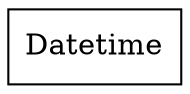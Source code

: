 strict digraph class_diagram {
  rankdir=LR;
  Datetime[
    label="Datetime",
    URL="Datetime.html",
    tooltip="com.idescn.Datetime",
    shape="record"
  ];
}
